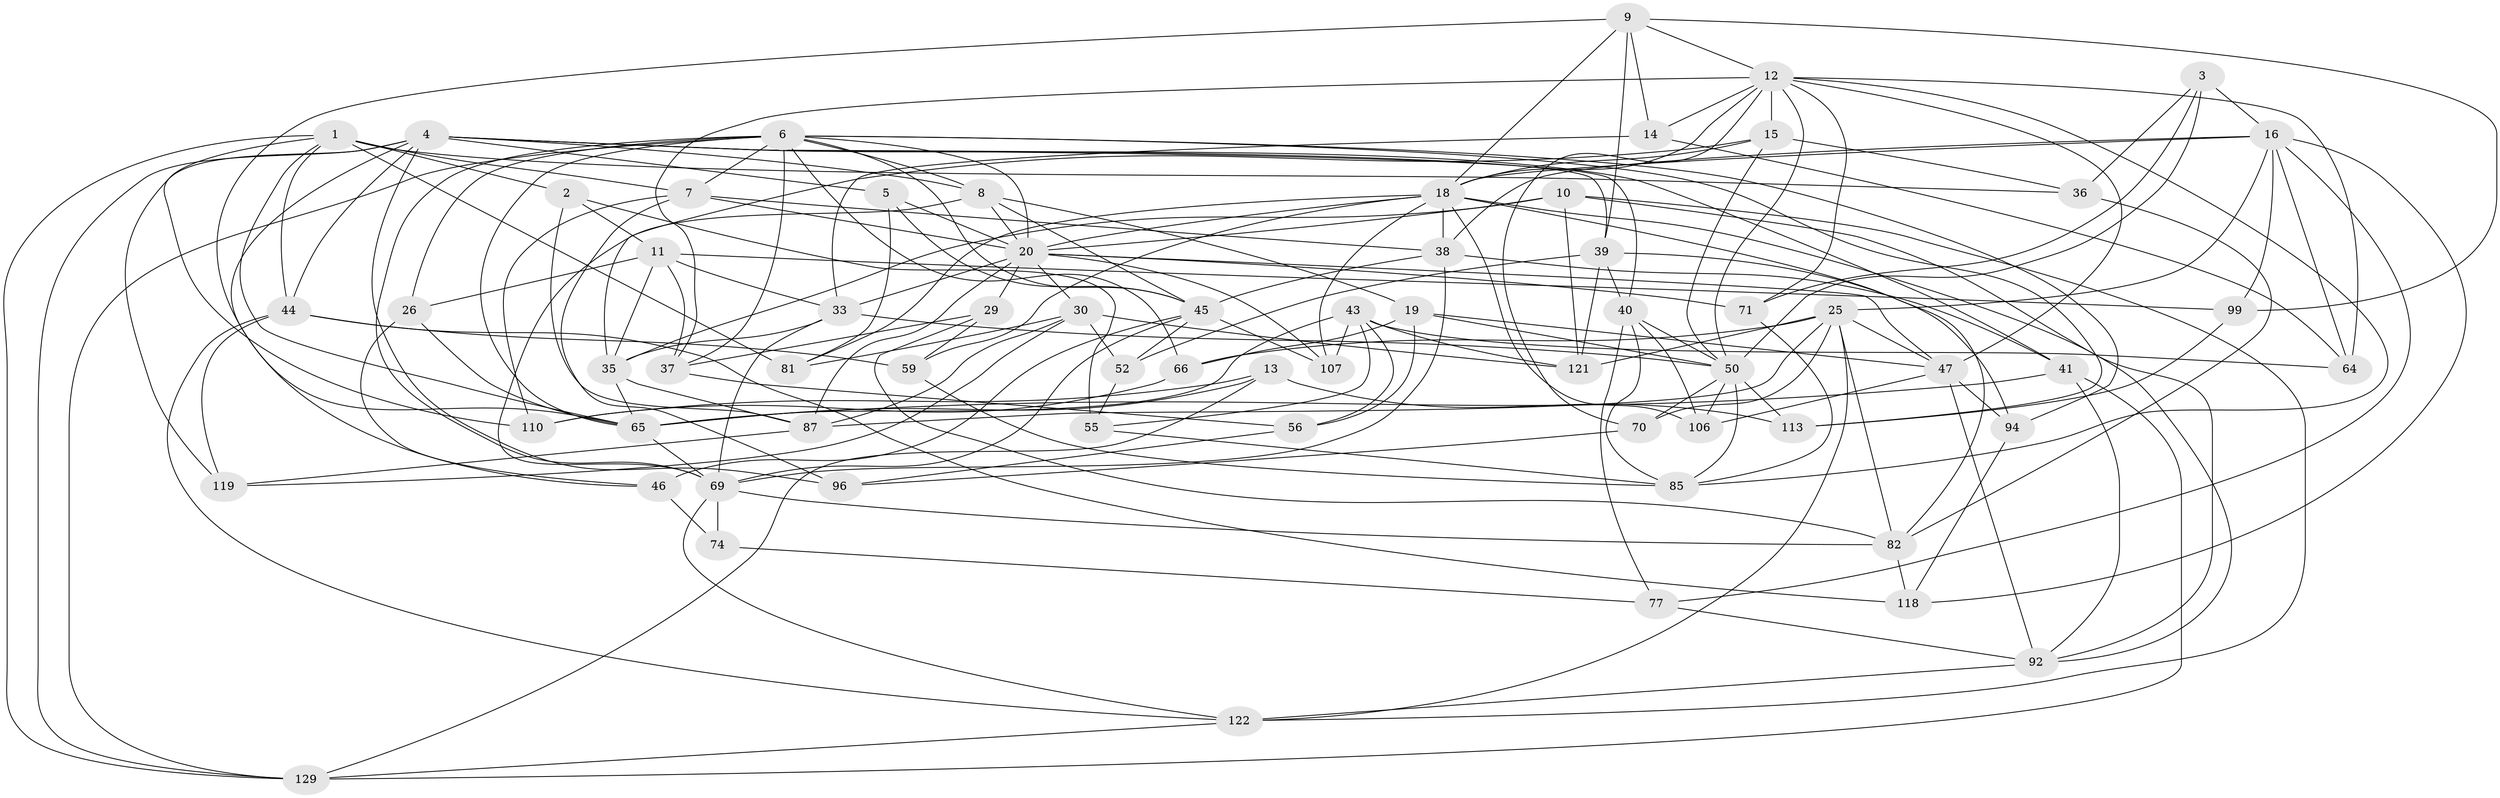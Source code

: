 // original degree distribution, {4: 1.0}
// Generated by graph-tools (version 1.1) at 2025/20/03/04/25 18:20:51]
// undirected, 66 vertices, 189 edges
graph export_dot {
graph [start="1"]
  node [color=gray90,style=filled];
  1 [super="+60+112"];
  2;
  3;
  4 [super="+17+22"];
  5;
  6 [super="+95+57+21"];
  7 [super="+51"];
  8 [super="+114"];
  9 [super="+24"];
  10 [super="+23"];
  11 [super="+124"];
  12 [super="+58+75"];
  13;
  14;
  15 [super="+42"];
  16 [super="+73+108"];
  18 [super="+102+34"];
  19 [super="+32"];
  20 [super="+84+28+63"];
  25 [super="+133+31"];
  26;
  29;
  30 [super="+54"];
  33 [super="+62"];
  35 [super="+79"];
  36;
  37 [super="+49"];
  38 [super="+72"];
  39 [super="+68"];
  40 [super="+91"];
  41 [super="+109"];
  43 [super="+61"];
  44 [super="+83"];
  45 [super="+89"];
  46 [super="+101"];
  47 [super="+117"];
  50 [super="+93+53"];
  52;
  55;
  56;
  59;
  64;
  65 [super="+76+130"];
  66;
  69 [super="+98+80"];
  70;
  71;
  74 [super="+111"];
  77;
  81;
  82 [super="+126"];
  85 [super="+86"];
  87 [super="+90"];
  92 [super="+103"];
  94;
  96;
  99;
  106;
  107;
  110;
  113;
  118;
  119;
  121 [super="+125"];
  122 [super="+128"];
  129 [super="+131"];
  1 -- 44;
  1 -- 81;
  1 -- 129;
  1 -- 110;
  1 -- 2;
  1 -- 36;
  1 -- 7;
  1 -- 65;
  2 -- 55;
  2 -- 11;
  2 -- 87;
  3 -- 71;
  3 -- 36;
  3 -- 16;
  3 -- 50;
  4 -- 39;
  4 -- 41;
  4 -- 5;
  4 -- 119;
  4 -- 8;
  4 -- 44;
  4 -- 46;
  4 -- 96;
  4 -- 129;
  4 -- 40;
  5 -- 81;
  5 -- 20;
  5 -- 45;
  6 -- 26;
  6 -- 37 [weight=2];
  6 -- 94;
  6 -- 113;
  6 -- 129;
  6 -- 66;
  6 -- 7;
  6 -- 8;
  6 -- 45;
  6 -- 20 [weight=2];
  6 -- 69;
  6 -- 65;
  7 -- 96;
  7 -- 20;
  7 -- 110;
  7 -- 38;
  8 -- 20;
  8 -- 19;
  8 -- 45;
  8 -- 69;
  9 -- 14;
  9 -- 18;
  9 -- 99;
  9 -- 12;
  9 -- 39;
  9 -- 65;
  10 -- 121 [weight=2];
  10 -- 92;
  10 -- 122;
  10 -- 20;
  10 -- 35;
  11 -- 35;
  11 -- 33;
  11 -- 99;
  11 -- 26;
  11 -- 37;
  12 -- 37;
  12 -- 85;
  12 -- 70;
  12 -- 64;
  12 -- 71;
  12 -- 14;
  12 -- 15 [weight=2];
  12 -- 50;
  12 -- 18;
  12 -- 47;
  13 -- 110;
  13 -- 113;
  13 -- 65;
  13 -- 129;
  14 -- 33;
  14 -- 64;
  15 -- 36;
  15 -- 18;
  15 -- 35;
  15 -- 50;
  16 -- 25;
  16 -- 64;
  16 -- 77;
  16 -- 118;
  16 -- 38;
  16 -- 99;
  16 -- 18;
  18 -- 59;
  18 -- 38;
  18 -- 106;
  18 -- 107;
  18 -- 81;
  18 -- 82;
  18 -- 92;
  18 -- 20;
  19 -- 56;
  19 -- 66;
  19 -- 50;
  19 -- 47 [weight=2];
  20 -- 47;
  20 -- 107;
  20 -- 87;
  20 -- 30;
  20 -- 33;
  20 -- 71;
  20 -- 29;
  25 -- 122;
  25 -- 82;
  25 -- 47;
  25 -- 87;
  25 -- 66;
  25 -- 121;
  25 -- 70;
  26 -- 46;
  26 -- 65;
  29 -- 59;
  29 -- 37;
  29 -- 82;
  30 -- 119;
  30 -- 121;
  30 -- 87;
  30 -- 81;
  30 -- 52;
  33 -- 35;
  33 -- 69;
  33 -- 50;
  35 -- 87;
  35 -- 65;
  36 -- 82;
  37 -- 56;
  38 -- 41;
  38 -- 45;
  38 -- 69;
  39 -- 52;
  39 -- 94;
  39 -- 121;
  39 -- 40;
  40 -- 106;
  40 -- 77;
  40 -- 50;
  40 -- 85;
  41 -- 129;
  41 -- 92;
  41 -- 65 [weight=2];
  43 -- 65;
  43 -- 55;
  43 -- 64;
  43 -- 56;
  43 -- 121;
  43 -- 107;
  44 -- 59;
  44 -- 122;
  44 -- 118;
  44 -- 119;
  45 -- 46;
  45 -- 52;
  45 -- 69;
  45 -- 107;
  46 -- 74 [weight=3];
  47 -- 106;
  47 -- 92;
  47 -- 94;
  50 -- 70;
  50 -- 85;
  50 -- 113;
  50 -- 106;
  52 -- 55;
  55 -- 85;
  56 -- 96;
  59 -- 85;
  65 -- 69;
  66 -- 110;
  69 -- 74 [weight=2];
  69 -- 122;
  69 -- 82;
  70 -- 96;
  71 -- 85;
  74 -- 77;
  77 -- 92;
  82 -- 118;
  87 -- 119;
  92 -- 122;
  94 -- 118;
  99 -- 113;
  122 -- 129;
}
